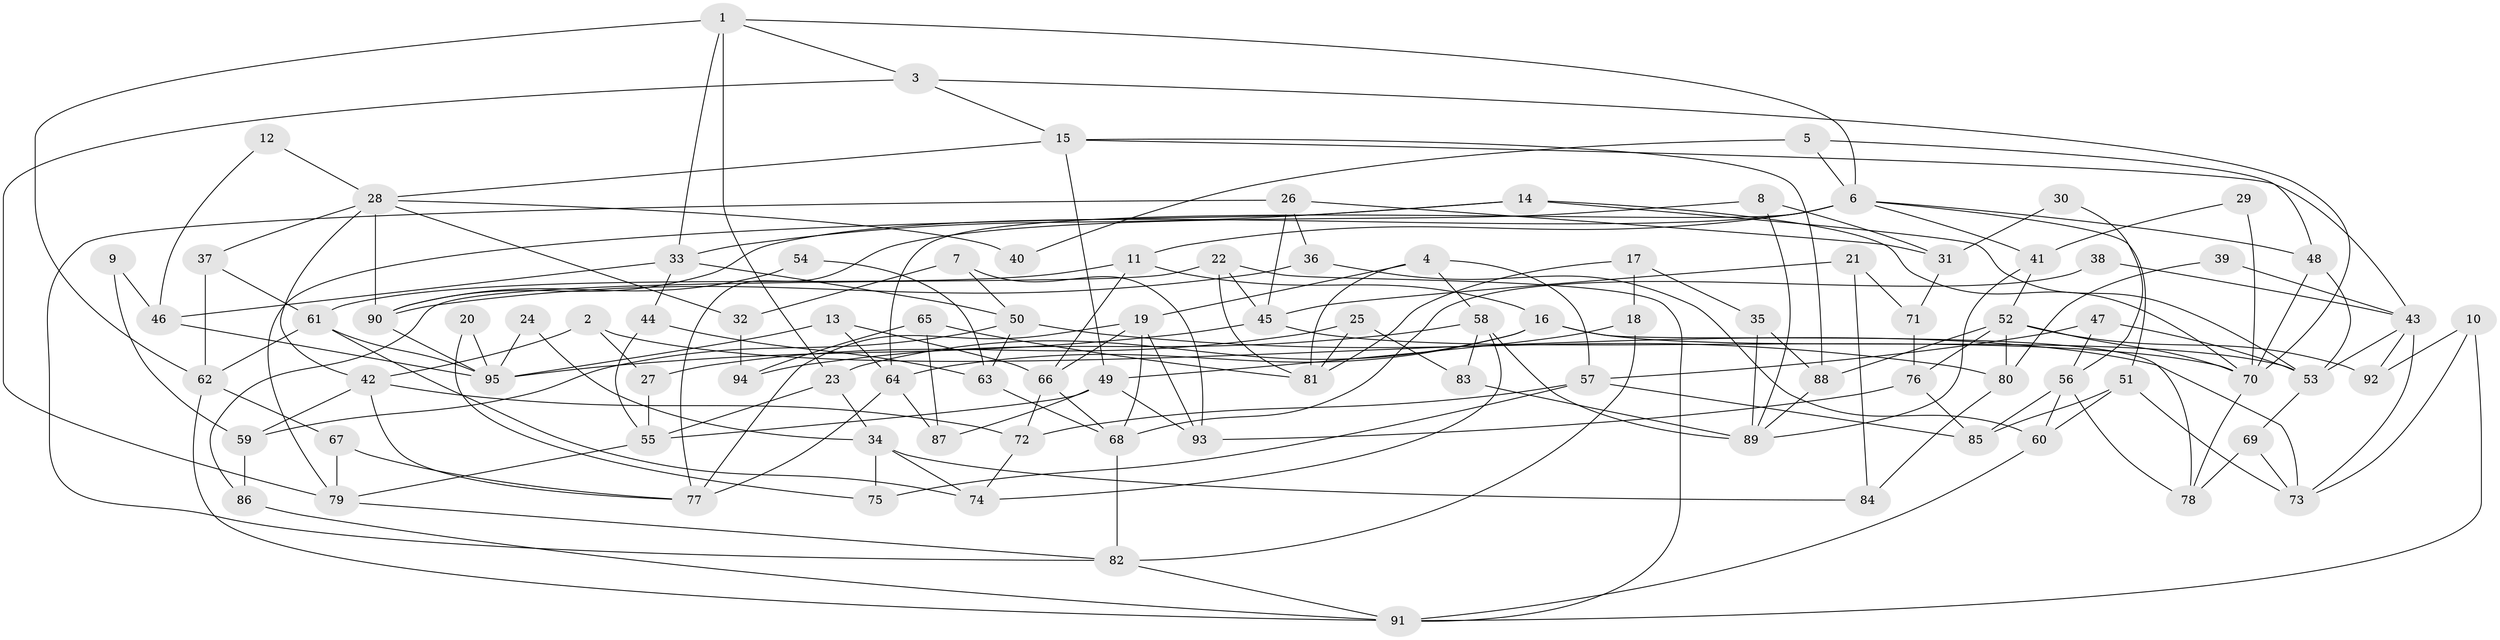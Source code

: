 // coarse degree distribution, {8: 0.05084745762711865, 4: 0.23728813559322035, 7: 0.22033898305084745, 10: 0.01694915254237288, 5: 0.11864406779661017, 3: 0.1694915254237288, 6: 0.13559322033898305, 2: 0.05084745762711865}
// Generated by graph-tools (version 1.1) at 2025/52/02/27/25 19:52:08]
// undirected, 95 vertices, 190 edges
graph export_dot {
graph [start="1"]
  node [color=gray90,style=filled];
  1;
  2;
  3;
  4;
  5;
  6;
  7;
  8;
  9;
  10;
  11;
  12;
  13;
  14;
  15;
  16;
  17;
  18;
  19;
  20;
  21;
  22;
  23;
  24;
  25;
  26;
  27;
  28;
  29;
  30;
  31;
  32;
  33;
  34;
  35;
  36;
  37;
  38;
  39;
  40;
  41;
  42;
  43;
  44;
  45;
  46;
  47;
  48;
  49;
  50;
  51;
  52;
  53;
  54;
  55;
  56;
  57;
  58;
  59;
  60;
  61;
  62;
  63;
  64;
  65;
  66;
  67;
  68;
  69;
  70;
  71;
  72;
  73;
  74;
  75;
  76;
  77;
  78;
  79;
  80;
  81;
  82;
  83;
  84;
  85;
  86;
  87;
  88;
  89;
  90;
  91;
  92;
  93;
  94;
  95;
  1 -- 3;
  1 -- 33;
  1 -- 6;
  1 -- 23;
  1 -- 62;
  2 -- 42;
  2 -- 73;
  2 -- 27;
  3 -- 70;
  3 -- 79;
  3 -- 15;
  4 -- 19;
  4 -- 57;
  4 -- 58;
  4 -- 81;
  5 -- 6;
  5 -- 48;
  5 -- 40;
  6 -- 51;
  6 -- 11;
  6 -- 41;
  6 -- 48;
  6 -- 64;
  6 -- 90;
  7 -- 50;
  7 -- 93;
  7 -- 32;
  8 -- 77;
  8 -- 89;
  8 -- 31;
  9 -- 46;
  9 -- 59;
  10 -- 91;
  10 -- 92;
  10 -- 73;
  11 -- 16;
  11 -- 61;
  11 -- 66;
  12 -- 28;
  12 -- 46;
  13 -- 66;
  13 -- 64;
  13 -- 95;
  14 -- 70;
  14 -- 79;
  14 -- 33;
  14 -- 53;
  15 -- 88;
  15 -- 28;
  15 -- 43;
  15 -- 49;
  16 -- 78;
  16 -- 64;
  16 -- 23;
  16 -- 53;
  17 -- 35;
  17 -- 81;
  17 -- 18;
  18 -- 82;
  18 -- 49;
  19 -- 93;
  19 -- 77;
  19 -- 66;
  19 -- 68;
  20 -- 75;
  20 -- 95;
  21 -- 84;
  21 -- 45;
  21 -- 71;
  22 -- 81;
  22 -- 45;
  22 -- 86;
  22 -- 91;
  23 -- 34;
  23 -- 55;
  24 -- 95;
  24 -- 34;
  25 -- 27;
  25 -- 83;
  25 -- 81;
  26 -- 82;
  26 -- 36;
  26 -- 31;
  26 -- 45;
  27 -- 55;
  28 -- 90;
  28 -- 32;
  28 -- 37;
  28 -- 40;
  28 -- 42;
  29 -- 70;
  29 -- 41;
  30 -- 31;
  30 -- 56;
  31 -- 71;
  32 -- 94;
  33 -- 50;
  33 -- 44;
  33 -- 46;
  34 -- 74;
  34 -- 75;
  34 -- 84;
  35 -- 88;
  35 -- 89;
  36 -- 90;
  36 -- 60;
  37 -- 62;
  37 -- 61;
  38 -- 68;
  38 -- 43;
  39 -- 43;
  39 -- 80;
  41 -- 52;
  41 -- 89;
  42 -- 72;
  42 -- 59;
  42 -- 77;
  43 -- 53;
  43 -- 73;
  43 -- 92;
  44 -- 55;
  44 -- 63;
  45 -- 95;
  45 -- 70;
  46 -- 95;
  47 -- 53;
  47 -- 56;
  47 -- 57;
  48 -- 53;
  48 -- 70;
  49 -- 55;
  49 -- 87;
  49 -- 93;
  50 -- 59;
  50 -- 63;
  50 -- 80;
  51 -- 85;
  51 -- 73;
  51 -- 60;
  52 -- 70;
  52 -- 76;
  52 -- 80;
  52 -- 88;
  52 -- 92;
  53 -- 69;
  54 -- 90;
  54 -- 63;
  55 -- 79;
  56 -- 60;
  56 -- 78;
  56 -- 85;
  57 -- 72;
  57 -- 75;
  57 -- 85;
  58 -- 94;
  58 -- 74;
  58 -- 83;
  58 -- 89;
  59 -- 86;
  60 -- 91;
  61 -- 62;
  61 -- 74;
  61 -- 95;
  62 -- 67;
  62 -- 91;
  63 -- 68;
  64 -- 77;
  64 -- 87;
  65 -- 81;
  65 -- 87;
  65 -- 94;
  66 -- 68;
  66 -- 72;
  67 -- 79;
  67 -- 77;
  68 -- 82;
  69 -- 73;
  69 -- 78;
  70 -- 78;
  71 -- 76;
  72 -- 74;
  76 -- 85;
  76 -- 93;
  79 -- 82;
  80 -- 84;
  82 -- 91;
  83 -- 89;
  86 -- 91;
  88 -- 89;
  90 -- 95;
}
